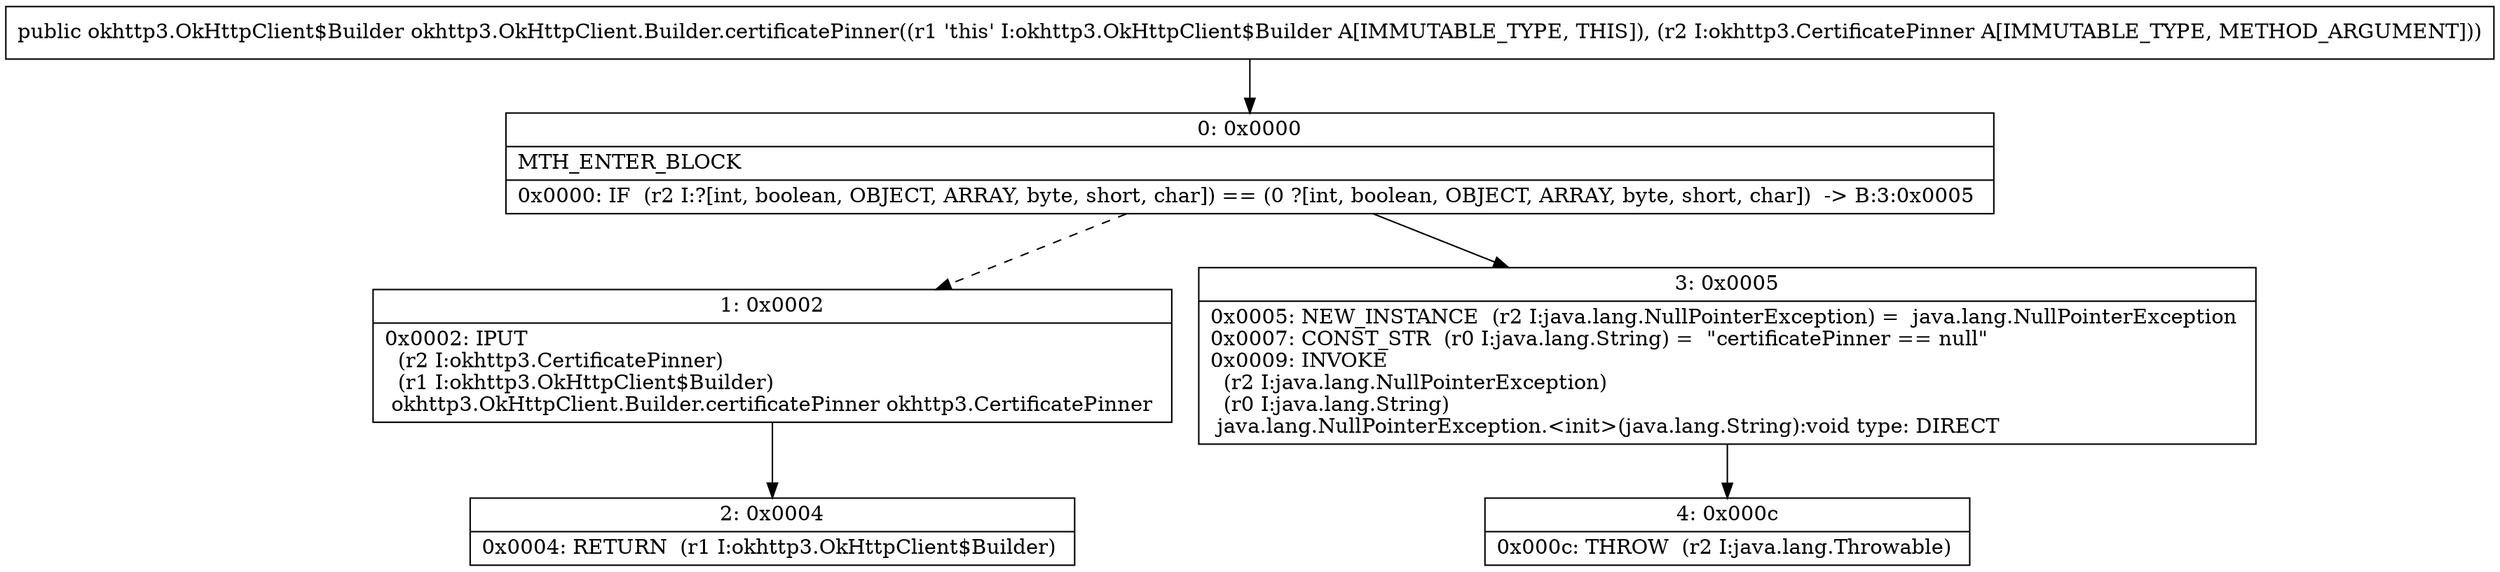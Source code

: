 digraph "CFG forokhttp3.OkHttpClient.Builder.certificatePinner(Lokhttp3\/CertificatePinner;)Lokhttp3\/OkHttpClient$Builder;" {
Node_0 [shape=record,label="{0\:\ 0x0000|MTH_ENTER_BLOCK\l|0x0000: IF  (r2 I:?[int, boolean, OBJECT, ARRAY, byte, short, char]) == (0 ?[int, boolean, OBJECT, ARRAY, byte, short, char])  \-\> B:3:0x0005 \l}"];
Node_1 [shape=record,label="{1\:\ 0x0002|0x0002: IPUT  \l  (r2 I:okhttp3.CertificatePinner)\l  (r1 I:okhttp3.OkHttpClient$Builder)\l okhttp3.OkHttpClient.Builder.certificatePinner okhttp3.CertificatePinner \l}"];
Node_2 [shape=record,label="{2\:\ 0x0004|0x0004: RETURN  (r1 I:okhttp3.OkHttpClient$Builder) \l}"];
Node_3 [shape=record,label="{3\:\ 0x0005|0x0005: NEW_INSTANCE  (r2 I:java.lang.NullPointerException) =  java.lang.NullPointerException \l0x0007: CONST_STR  (r0 I:java.lang.String) =  \"certificatePinner == null\" \l0x0009: INVOKE  \l  (r2 I:java.lang.NullPointerException)\l  (r0 I:java.lang.String)\l java.lang.NullPointerException.\<init\>(java.lang.String):void type: DIRECT \l}"];
Node_4 [shape=record,label="{4\:\ 0x000c|0x000c: THROW  (r2 I:java.lang.Throwable) \l}"];
MethodNode[shape=record,label="{public okhttp3.OkHttpClient$Builder okhttp3.OkHttpClient.Builder.certificatePinner((r1 'this' I:okhttp3.OkHttpClient$Builder A[IMMUTABLE_TYPE, THIS]), (r2 I:okhttp3.CertificatePinner A[IMMUTABLE_TYPE, METHOD_ARGUMENT])) }"];
MethodNode -> Node_0;
Node_0 -> Node_1[style=dashed];
Node_0 -> Node_3;
Node_1 -> Node_2;
Node_3 -> Node_4;
}

